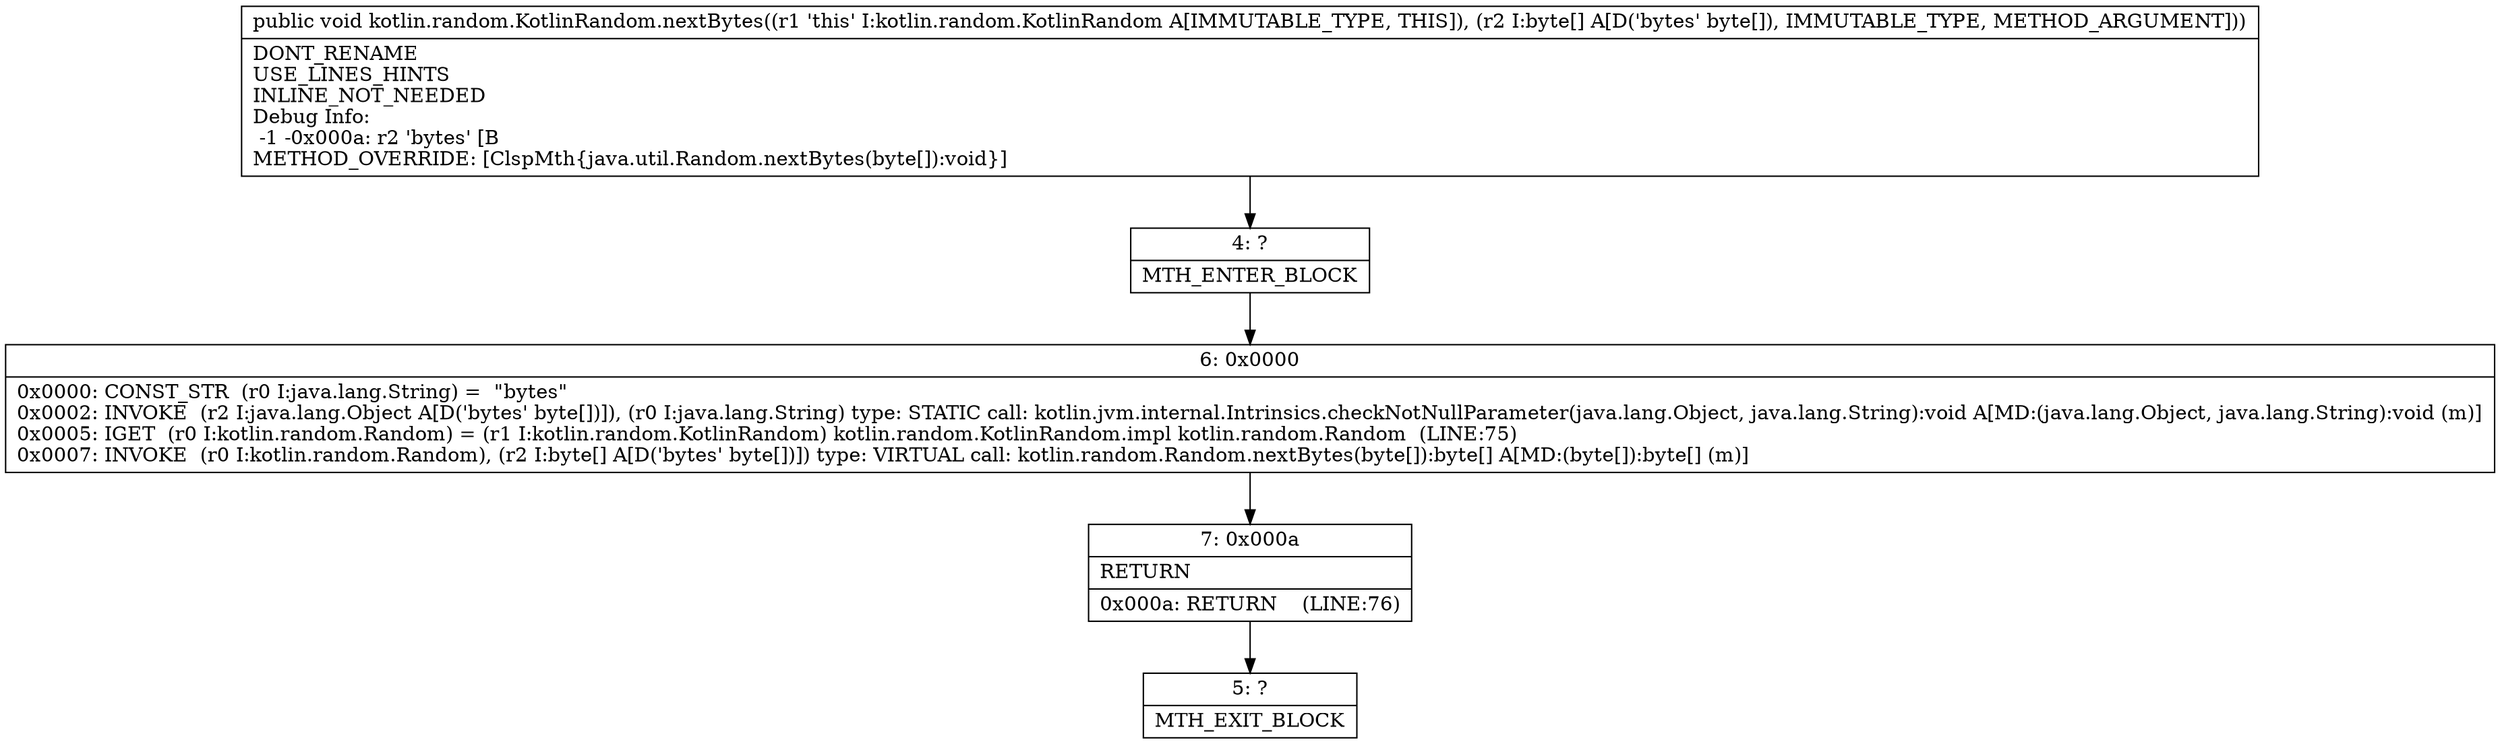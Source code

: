 digraph "CFG forkotlin.random.KotlinRandom.nextBytes([B)V" {
Node_4 [shape=record,label="{4\:\ ?|MTH_ENTER_BLOCK\l}"];
Node_6 [shape=record,label="{6\:\ 0x0000|0x0000: CONST_STR  (r0 I:java.lang.String) =  \"bytes\" \l0x0002: INVOKE  (r2 I:java.lang.Object A[D('bytes' byte[])]), (r0 I:java.lang.String) type: STATIC call: kotlin.jvm.internal.Intrinsics.checkNotNullParameter(java.lang.Object, java.lang.String):void A[MD:(java.lang.Object, java.lang.String):void (m)]\l0x0005: IGET  (r0 I:kotlin.random.Random) = (r1 I:kotlin.random.KotlinRandom) kotlin.random.KotlinRandom.impl kotlin.random.Random  (LINE:75)\l0x0007: INVOKE  (r0 I:kotlin.random.Random), (r2 I:byte[] A[D('bytes' byte[])]) type: VIRTUAL call: kotlin.random.Random.nextBytes(byte[]):byte[] A[MD:(byte[]):byte[] (m)]\l}"];
Node_7 [shape=record,label="{7\:\ 0x000a|RETURN\l|0x000a: RETURN    (LINE:76)\l}"];
Node_5 [shape=record,label="{5\:\ ?|MTH_EXIT_BLOCK\l}"];
MethodNode[shape=record,label="{public void kotlin.random.KotlinRandom.nextBytes((r1 'this' I:kotlin.random.KotlinRandom A[IMMUTABLE_TYPE, THIS]), (r2 I:byte[] A[D('bytes' byte[]), IMMUTABLE_TYPE, METHOD_ARGUMENT]))  | DONT_RENAME\lUSE_LINES_HINTS\lINLINE_NOT_NEEDED\lDebug Info:\l  \-1 \-0x000a: r2 'bytes' [B\lMETHOD_OVERRIDE: [ClspMth\{java.util.Random.nextBytes(byte[]):void\}]\l}"];
MethodNode -> Node_4;Node_4 -> Node_6;
Node_6 -> Node_7;
Node_7 -> Node_5;
}

